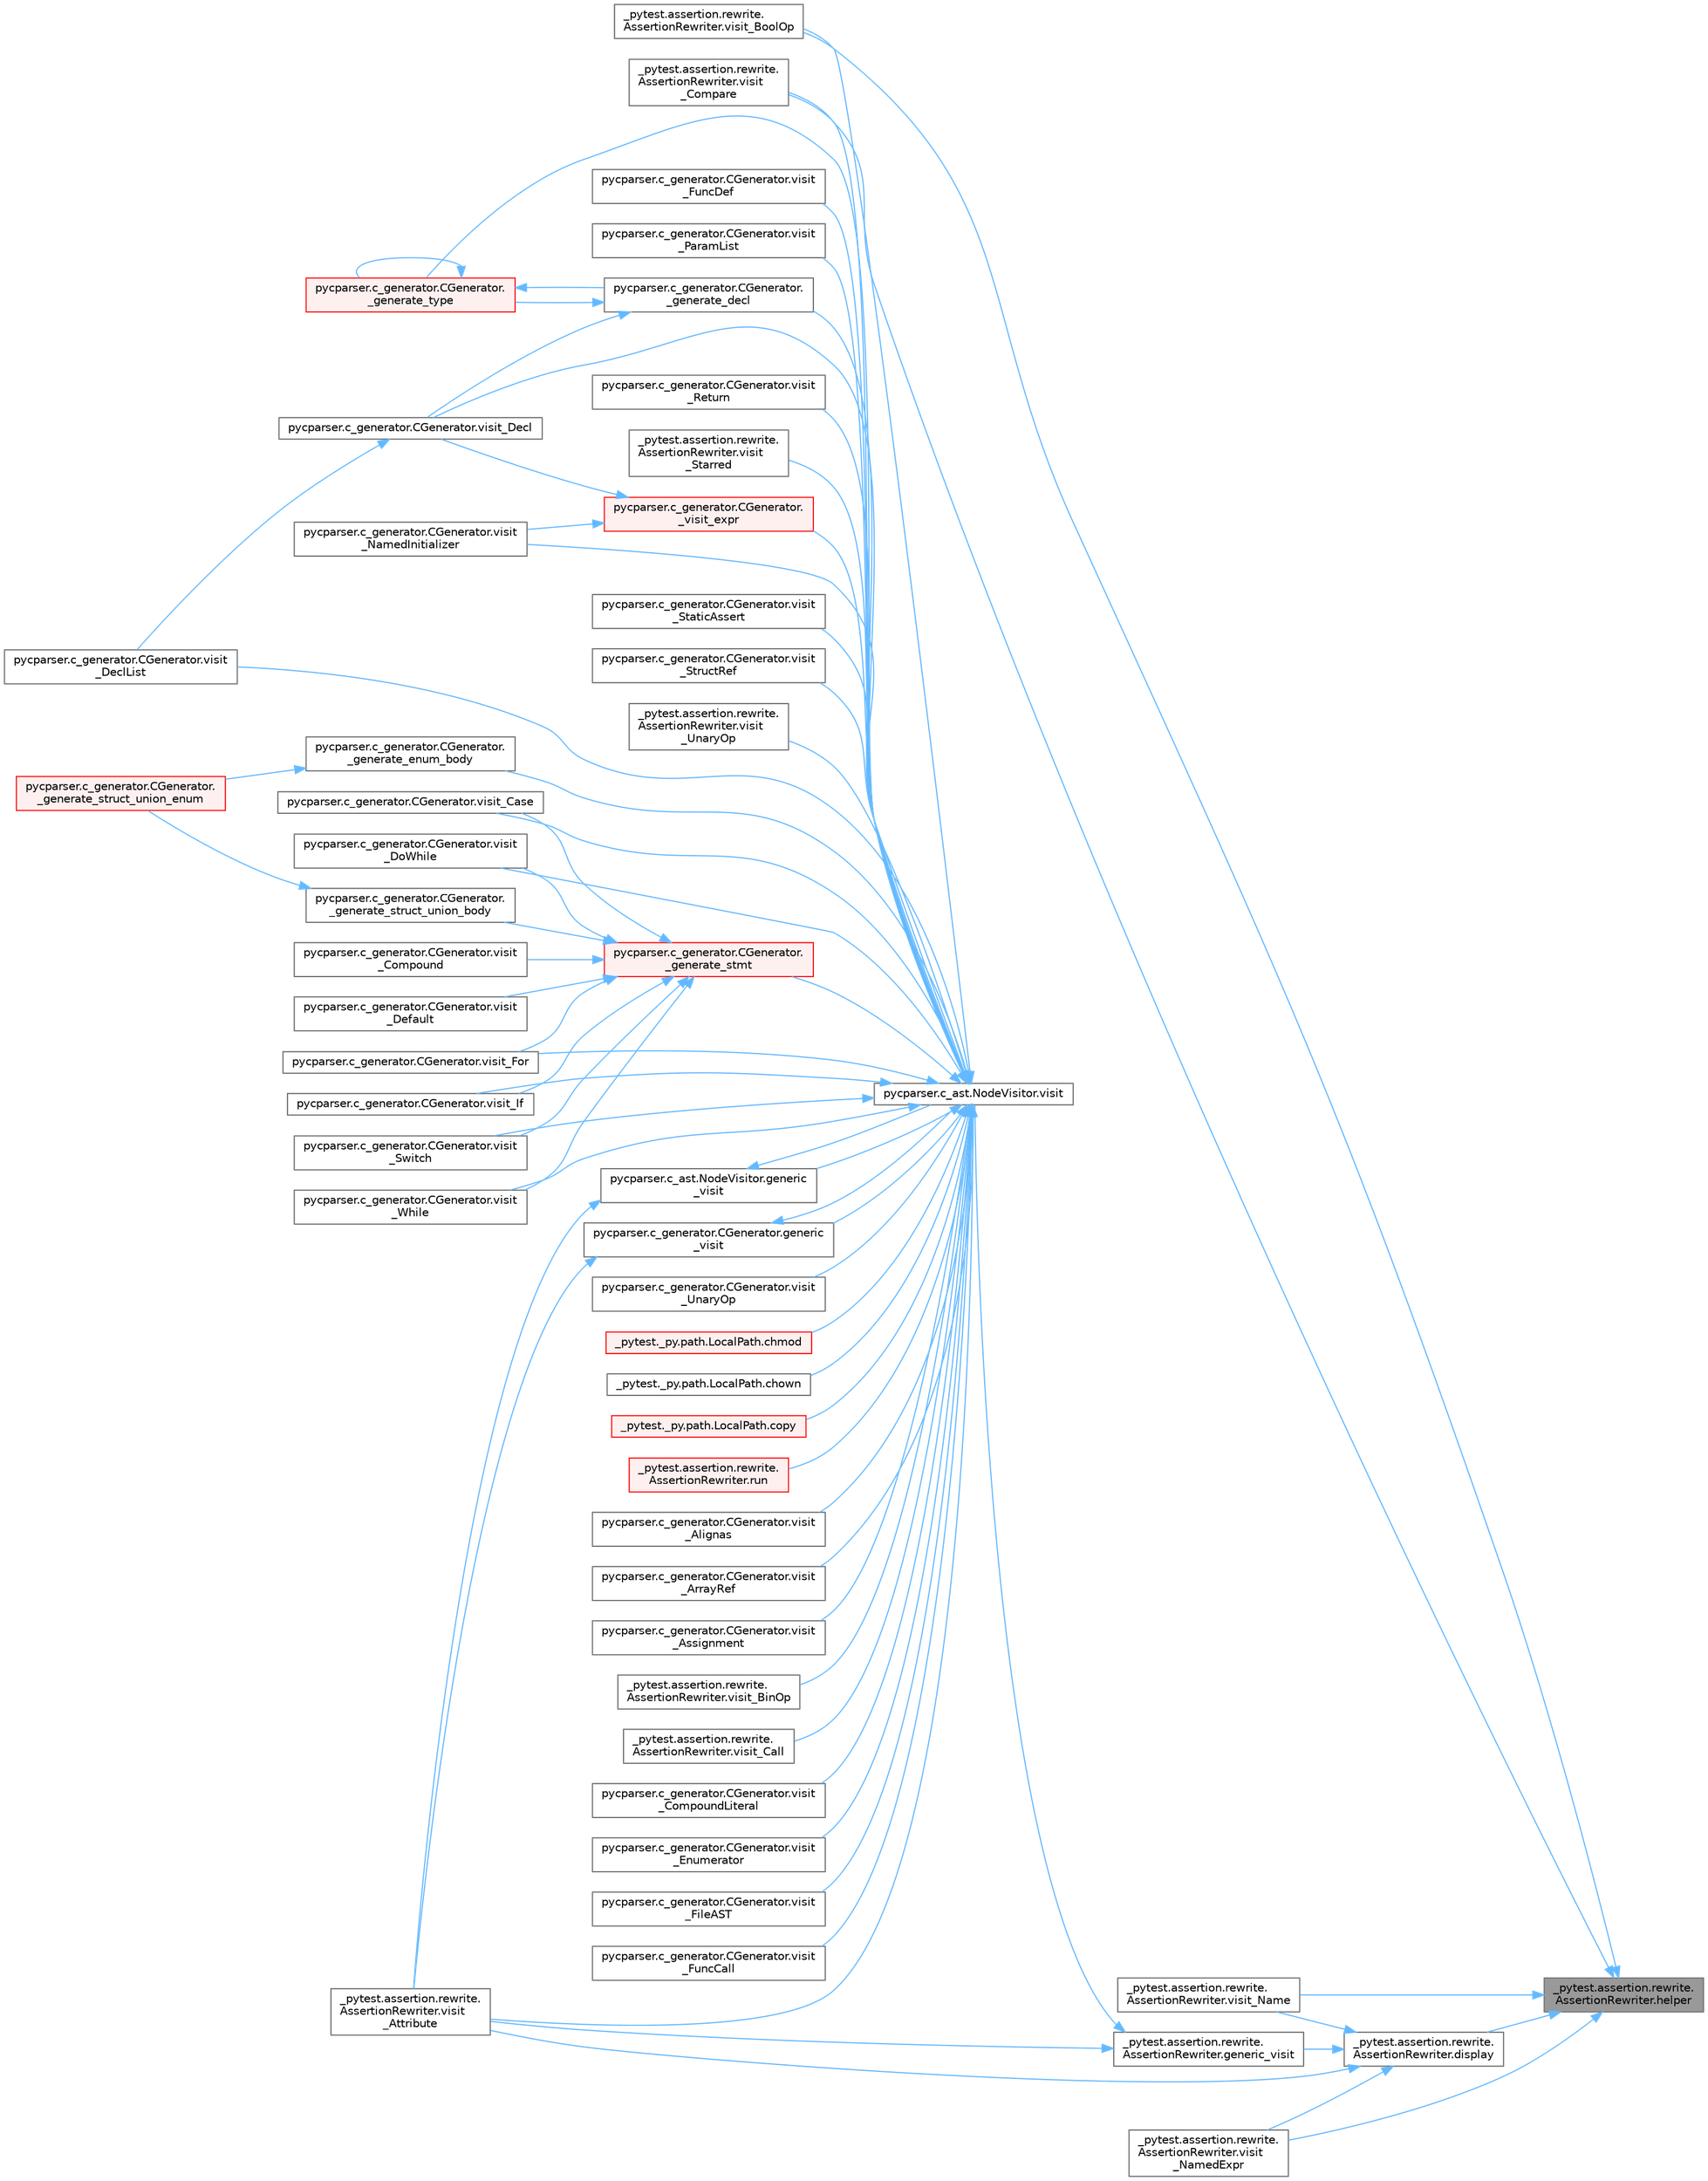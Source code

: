 digraph "_pytest.assertion.rewrite.AssertionRewriter.helper"
{
 // LATEX_PDF_SIZE
  bgcolor="transparent";
  edge [fontname=Helvetica,fontsize=10,labelfontname=Helvetica,labelfontsize=10];
  node [fontname=Helvetica,fontsize=10,shape=box,height=0.2,width=0.4];
  rankdir="RL";
  Node1 [id="Node000001",label="_pytest.assertion.rewrite.\lAssertionRewriter.helper",height=0.2,width=0.4,color="gray40", fillcolor="grey60", style="filled", fontcolor="black",tooltip=" "];
  Node1 -> Node2 [id="edge1_Node000001_Node000002",dir="back",color="steelblue1",style="solid",tooltip=" "];
  Node2 [id="Node000002",label="_pytest.assertion.rewrite.\lAssertionRewriter.display",height=0.2,width=0.4,color="grey40", fillcolor="white", style="filled",URL="$class__pytest_1_1assertion_1_1rewrite_1_1_assertion_rewriter.html#a8b5fa9714f352debb03bc0ca6f333c1f",tooltip=" "];
  Node2 -> Node3 [id="edge2_Node000002_Node000003",dir="back",color="steelblue1",style="solid",tooltip=" "];
  Node3 [id="Node000003",label="_pytest.assertion.rewrite.\lAssertionRewriter.generic_visit",height=0.2,width=0.4,color="grey40", fillcolor="white", style="filled",URL="$class__pytest_1_1assertion_1_1rewrite_1_1_assertion_rewriter.html#a3ed64b7f1f539985e2266ce47ac67230",tooltip=" "];
  Node3 -> Node4 [id="edge3_Node000003_Node000004",dir="back",color="steelblue1",style="solid",tooltip=" "];
  Node4 [id="Node000004",label="pycparser.c_ast.NodeVisitor.visit",height=0.2,width=0.4,color="grey40", fillcolor="white", style="filled",URL="$classpycparser_1_1c__ast_1_1_node_visitor.html#aee069cab7dda89d942b7f0ef2e3c65a3",tooltip=" "];
  Node4 -> Node5 [id="edge4_Node000004_Node000005",dir="back",color="steelblue1",style="solid",tooltip=" "];
  Node5 [id="Node000005",label="pycparser.c_generator.CGenerator.\l_generate_decl",height=0.2,width=0.4,color="grey40", fillcolor="white", style="filled",URL="$classpycparser_1_1c__generator_1_1_c_generator.html#ad28634c9e841d74cd84a3139f270b8b1",tooltip=" "];
  Node5 -> Node6 [id="edge5_Node000005_Node000006",dir="back",color="steelblue1",style="solid",tooltip=" "];
  Node6 [id="Node000006",label="pycparser.c_generator.CGenerator.\l_generate_type",height=0.2,width=0.4,color="red", fillcolor="#FFF0F0", style="filled",URL="$classpycparser_1_1c__generator_1_1_c_generator.html#a7feae3d5de21c89c71d9bb4b4102e58f",tooltip=" "];
  Node6 -> Node5 [id="edge6_Node000006_Node000005",dir="back",color="steelblue1",style="solid",tooltip=" "];
  Node6 -> Node6 [id="edge7_Node000006_Node000006",dir="back",color="steelblue1",style="solid",tooltip=" "];
  Node5 -> Node14 [id="edge8_Node000005_Node000014",dir="back",color="steelblue1",style="solid",tooltip=" "];
  Node14 [id="Node000014",label="pycparser.c_generator.CGenerator.visit_Decl",height=0.2,width=0.4,color="grey40", fillcolor="white", style="filled",URL="$classpycparser_1_1c__generator_1_1_c_generator.html#af7abd387fa1068c613648bb4f29367f4",tooltip=" "];
  Node14 -> Node15 [id="edge9_Node000014_Node000015",dir="back",color="steelblue1",style="solid",tooltip=" "];
  Node15 [id="Node000015",label="pycparser.c_generator.CGenerator.visit\l_DeclList",height=0.2,width=0.4,color="grey40", fillcolor="white", style="filled",URL="$classpycparser_1_1c__generator_1_1_c_generator.html#acdd0b50bf31e60a7a6d4df50d627b124",tooltip=" "];
  Node4 -> Node16 [id="edge10_Node000004_Node000016",dir="back",color="steelblue1",style="solid",tooltip=" "];
  Node16 [id="Node000016",label="pycparser.c_generator.CGenerator.\l_generate_enum_body",height=0.2,width=0.4,color="grey40", fillcolor="white", style="filled",URL="$classpycparser_1_1c__generator_1_1_c_generator.html#a8d4605109d8a2a8b8b43cbc9fdbdca7b",tooltip=" "];
  Node16 -> Node17 [id="edge11_Node000016_Node000017",dir="back",color="steelblue1",style="solid",tooltip=" "];
  Node17 [id="Node000017",label="pycparser.c_generator.CGenerator.\l_generate_struct_union_enum",height=0.2,width=0.4,color="red", fillcolor="#FFF0F0", style="filled",URL="$classpycparser_1_1c__generator_1_1_c_generator.html#a306257353fdf4aaab0dfc9202eb40fc8",tooltip=" "];
  Node4 -> Node21 [id="edge12_Node000004_Node000021",dir="back",color="steelblue1",style="solid",tooltip=" "];
  Node21 [id="Node000021",label="pycparser.c_generator.CGenerator.\l_generate_stmt",height=0.2,width=0.4,color="red", fillcolor="#FFF0F0", style="filled",URL="$classpycparser_1_1c__generator_1_1_c_generator.html#ae84e636e6634466f8231fe4ad2970d3b",tooltip=" "];
  Node21 -> Node22 [id="edge13_Node000021_Node000022",dir="back",color="steelblue1",style="solid",tooltip=" "];
  Node22 [id="Node000022",label="pycparser.c_generator.CGenerator.\l_generate_struct_union_body",height=0.2,width=0.4,color="grey40", fillcolor="white", style="filled",URL="$classpycparser_1_1c__generator_1_1_c_generator.html#a1d6b74fda947011cb8c436d9bbfb9ce6",tooltip=" "];
  Node22 -> Node17 [id="edge14_Node000022_Node000017",dir="back",color="steelblue1",style="solid",tooltip=" "];
  Node21 -> Node23 [id="edge15_Node000021_Node000023",dir="back",color="steelblue1",style="solid",tooltip=" "];
  Node23 [id="Node000023",label="pycparser.c_generator.CGenerator.visit_Case",height=0.2,width=0.4,color="grey40", fillcolor="white", style="filled",URL="$classpycparser_1_1c__generator_1_1_c_generator.html#a23fe9a56897b5dfe5a59f9cafe46a355",tooltip=" "];
  Node21 -> Node24 [id="edge16_Node000021_Node000024",dir="back",color="steelblue1",style="solid",tooltip=" "];
  Node24 [id="Node000024",label="pycparser.c_generator.CGenerator.visit\l_Compound",height=0.2,width=0.4,color="grey40", fillcolor="white", style="filled",URL="$classpycparser_1_1c__generator_1_1_c_generator.html#a7f409594f3f7d3828773f0884c3af0d2",tooltip=" "];
  Node21 -> Node25 [id="edge17_Node000021_Node000025",dir="back",color="steelblue1",style="solid",tooltip=" "];
  Node25 [id="Node000025",label="pycparser.c_generator.CGenerator.visit\l_Default",height=0.2,width=0.4,color="grey40", fillcolor="white", style="filled",URL="$classpycparser_1_1c__generator_1_1_c_generator.html#ad6841c186cc85bf41d47c4102053bdcc",tooltip=" "];
  Node21 -> Node26 [id="edge18_Node000021_Node000026",dir="back",color="steelblue1",style="solid",tooltip=" "];
  Node26 [id="Node000026",label="pycparser.c_generator.CGenerator.visit\l_DoWhile",height=0.2,width=0.4,color="grey40", fillcolor="white", style="filled",URL="$classpycparser_1_1c__generator_1_1_c_generator.html#ac5c5ae078e4b4c3a11aeb2d22ce7f77d",tooltip=" "];
  Node21 -> Node27 [id="edge19_Node000021_Node000027",dir="back",color="steelblue1",style="solid",tooltip=" "];
  Node27 [id="Node000027",label="pycparser.c_generator.CGenerator.visit_For",height=0.2,width=0.4,color="grey40", fillcolor="white", style="filled",URL="$classpycparser_1_1c__generator_1_1_c_generator.html#ab4c68a0744d889adf4be724d35ada72b",tooltip=" "];
  Node21 -> Node28 [id="edge20_Node000021_Node000028",dir="back",color="steelblue1",style="solid",tooltip=" "];
  Node28 [id="Node000028",label="pycparser.c_generator.CGenerator.visit_If",height=0.2,width=0.4,color="grey40", fillcolor="white", style="filled",URL="$classpycparser_1_1c__generator_1_1_c_generator.html#af1acc9907810b49c9fc026fb9639e383",tooltip=" "];
  Node21 -> Node30 [id="edge21_Node000021_Node000030",dir="back",color="steelblue1",style="solid",tooltip=" "];
  Node30 [id="Node000030",label="pycparser.c_generator.CGenerator.visit\l_Switch",height=0.2,width=0.4,color="grey40", fillcolor="white", style="filled",URL="$classpycparser_1_1c__generator_1_1_c_generator.html#ac713e4aa0603f863cda4c2cb5f3a8179",tooltip=" "];
  Node21 -> Node31 [id="edge22_Node000021_Node000031",dir="back",color="steelblue1",style="solid",tooltip=" "];
  Node31 [id="Node000031",label="pycparser.c_generator.CGenerator.visit\l_While",height=0.2,width=0.4,color="grey40", fillcolor="white", style="filled",URL="$classpycparser_1_1c__generator_1_1_c_generator.html#a745e7062cc2c816f789af5fda5a33116",tooltip=" "];
  Node4 -> Node6 [id="edge23_Node000004_Node000006",dir="back",color="steelblue1",style="solid",tooltip=" "];
  Node4 -> Node32 [id="edge24_Node000004_Node000032",dir="back",color="steelblue1",style="solid",tooltip=" "];
  Node32 [id="Node000032",label="pycparser.c_generator.CGenerator.\l_visit_expr",height=0.2,width=0.4,color="red", fillcolor="#FFF0F0", style="filled",URL="$classpycparser_1_1c__generator_1_1_c_generator.html#a10fb63c7334393060194c9390f88a3ce",tooltip=" "];
  Node32 -> Node14 [id="edge25_Node000032_Node000014",dir="back",color="steelblue1",style="solid",tooltip=" "];
  Node32 -> Node43 [id="edge26_Node000032_Node000043",dir="back",color="steelblue1",style="solid",tooltip=" "];
  Node43 [id="Node000043",label="pycparser.c_generator.CGenerator.visit\l_NamedInitializer",height=0.2,width=0.4,color="grey40", fillcolor="white", style="filled",URL="$classpycparser_1_1c__generator_1_1_c_generator.html#a6b0e50ed3847979adecd40895faa91ad",tooltip=" "];
  Node4 -> Node45 [id="edge27_Node000004_Node000045",dir="back",color="steelblue1",style="solid",tooltip=" "];
  Node45 [id="Node000045",label="_pytest._py.path.LocalPath.chmod",height=0.2,width=0.4,color="red", fillcolor="#FFF0F0", style="filled",URL="$class__pytest_1_1__py_1_1path_1_1_local_path.html#acadeb1496b88c24c4bc3106fc2fa10ac",tooltip=" "];
  Node4 -> Node62 [id="edge28_Node000004_Node000062",dir="back",color="steelblue1",style="solid",tooltip=" "];
  Node62 [id="Node000062",label="_pytest._py.path.LocalPath.chown",height=0.2,width=0.4,color="grey40", fillcolor="white", style="filled",URL="$class__pytest_1_1__py_1_1path_1_1_local_path.html#ab4e5fd69053299260cd3a0d488a36b87",tooltip=" "];
  Node4 -> Node63 [id="edge29_Node000004_Node000063",dir="back",color="steelblue1",style="solid",tooltip=" "];
  Node63 [id="Node000063",label="_pytest._py.path.LocalPath.copy",height=0.2,width=0.4,color="red", fillcolor="#FFF0F0", style="filled",URL="$class__pytest_1_1__py_1_1path_1_1_local_path.html#a9eeecae0b90a7147e6bf23d6ea8fc6c0",tooltip=" "];
  Node4 -> Node3163 [id="edge30_Node000004_Node003163",dir="back",color="steelblue1",style="solid",tooltip=" "];
  Node3163 [id="Node003163",label="pycparser.c_ast.NodeVisitor.generic\l_visit",height=0.2,width=0.4,color="grey40", fillcolor="white", style="filled",URL="$classpycparser_1_1c__ast_1_1_node_visitor.html#a8dae1271d187b9c889e4d0173f447f88",tooltip=" "];
  Node3163 -> Node4 [id="edge31_Node003163_Node000004",dir="back",color="steelblue1",style="solid",tooltip=" "];
  Node3163 -> Node2011 [id="edge32_Node003163_Node002011",dir="back",color="steelblue1",style="solid",tooltip=" "];
  Node2011 [id="Node002011",label="_pytest.assertion.rewrite.\lAssertionRewriter.visit\l_Attribute",height=0.2,width=0.4,color="grey40", fillcolor="white", style="filled",URL="$class__pytest_1_1assertion_1_1rewrite_1_1_assertion_rewriter.html#a88d1eb4b76907b355d80546eb997e148",tooltip=" "];
  Node4 -> Node3164 [id="edge33_Node000004_Node003164",dir="back",color="steelblue1",style="solid",tooltip=" "];
  Node3164 [id="Node003164",label="pycparser.c_generator.CGenerator.generic\l_visit",height=0.2,width=0.4,color="grey40", fillcolor="white", style="filled",URL="$classpycparser_1_1c__generator_1_1_c_generator.html#ada71577429a664f102ec6c72584cd4b0",tooltip=" "];
  Node3164 -> Node4 [id="edge34_Node003164_Node000004",dir="back",color="steelblue1",style="solid",tooltip=" "];
  Node3164 -> Node2011 [id="edge35_Node003164_Node002011",dir="back",color="steelblue1",style="solid",tooltip=" "];
  Node4 -> Node3165 [id="edge36_Node000004_Node003165",dir="back",color="steelblue1",style="solid",tooltip=" "];
  Node3165 [id="Node003165",label="_pytest.assertion.rewrite.\lAssertionRewriter.run",height=0.2,width=0.4,color="red", fillcolor="#FFF0F0", style="filled",URL="$class__pytest_1_1assertion_1_1rewrite_1_1_assertion_rewriter.html#a7db15387d358437bed01a732b9bba610",tooltip=" "];
  Node4 -> Node3166 [id="edge37_Node000004_Node003166",dir="back",color="steelblue1",style="solid",tooltip=" "];
  Node3166 [id="Node003166",label="pycparser.c_generator.CGenerator.visit\l_Alignas",height=0.2,width=0.4,color="grey40", fillcolor="white", style="filled",URL="$classpycparser_1_1c__generator_1_1_c_generator.html#a5f73c3ec74461205c933efe14d1dedef",tooltip=" "];
  Node4 -> Node35 [id="edge38_Node000004_Node000035",dir="back",color="steelblue1",style="solid",tooltip=" "];
  Node35 [id="Node000035",label="pycparser.c_generator.CGenerator.visit\l_ArrayRef",height=0.2,width=0.4,color="grey40", fillcolor="white", style="filled",URL="$classpycparser_1_1c__generator_1_1_c_generator.html#af329f46e745ba34ca3ef648198c00476",tooltip=" "];
  Node4 -> Node39 [id="edge39_Node000004_Node000039",dir="back",color="steelblue1",style="solid",tooltip=" "];
  Node39 [id="Node000039",label="pycparser.c_generator.CGenerator.visit\l_Assignment",height=0.2,width=0.4,color="grey40", fillcolor="white", style="filled",URL="$classpycparser_1_1c__generator_1_1_c_generator.html#a17b4836ec5361c1f229e0f60040e6186",tooltip=" "];
  Node4 -> Node2011 [id="edge40_Node000004_Node002011",dir="back",color="steelblue1",style="solid",tooltip=" "];
  Node4 -> Node3167 [id="edge41_Node000004_Node003167",dir="back",color="steelblue1",style="solid",tooltip=" "];
  Node3167 [id="Node003167",label="_pytest.assertion.rewrite.\lAssertionRewriter.visit_BinOp",height=0.2,width=0.4,color="grey40", fillcolor="white", style="filled",URL="$class__pytest_1_1assertion_1_1rewrite_1_1_assertion_rewriter.html#ae9a1be472940c0948f47c8fa395ca30f",tooltip=" "];
  Node4 -> Node3168 [id="edge42_Node000004_Node003168",dir="back",color="steelblue1",style="solid",tooltip=" "];
  Node3168 [id="Node003168",label="_pytest.assertion.rewrite.\lAssertionRewriter.visit_BoolOp",height=0.2,width=0.4,color="grey40", fillcolor="white", style="filled",URL="$class__pytest_1_1assertion_1_1rewrite_1_1_assertion_rewriter.html#a6a878f452d413caa22e042820b8a5c8c",tooltip=" "];
  Node4 -> Node3169 [id="edge43_Node000004_Node003169",dir="back",color="steelblue1",style="solid",tooltip=" "];
  Node3169 [id="Node003169",label="_pytest.assertion.rewrite.\lAssertionRewriter.visit_Call",height=0.2,width=0.4,color="grey40", fillcolor="white", style="filled",URL="$class__pytest_1_1assertion_1_1rewrite_1_1_assertion_rewriter.html#a15b1851046e3f38aeb266ef69aece508",tooltip=" "];
  Node4 -> Node23 [id="edge44_Node000004_Node000023",dir="back",color="steelblue1",style="solid",tooltip=" "];
  Node4 -> Node3170 [id="edge45_Node000004_Node003170",dir="back",color="steelblue1",style="solid",tooltip=" "];
  Node3170 [id="Node003170",label="_pytest.assertion.rewrite.\lAssertionRewriter.visit\l_Compare",height=0.2,width=0.4,color="grey40", fillcolor="white", style="filled",URL="$class__pytest_1_1assertion_1_1rewrite_1_1_assertion_rewriter.html#a13e12e34df29d8d5a20ea32ab32e924d",tooltip=" "];
  Node4 -> Node3171 [id="edge46_Node000004_Node003171",dir="back",color="steelblue1",style="solid",tooltip=" "];
  Node3171 [id="Node003171",label="pycparser.c_generator.CGenerator.visit\l_CompoundLiteral",height=0.2,width=0.4,color="grey40", fillcolor="white", style="filled",URL="$classpycparser_1_1c__generator_1_1_c_generator.html#ad0f6f124bbaad714579e79fe18163a67",tooltip=" "];
  Node4 -> Node14 [id="edge47_Node000004_Node000014",dir="back",color="steelblue1",style="solid",tooltip=" "];
  Node4 -> Node15 [id="edge48_Node000004_Node000015",dir="back",color="steelblue1",style="solid",tooltip=" "];
  Node4 -> Node26 [id="edge49_Node000004_Node000026",dir="back",color="steelblue1",style="solid",tooltip=" "];
  Node4 -> Node3172 [id="edge50_Node000004_Node003172",dir="back",color="steelblue1",style="solid",tooltip=" "];
  Node3172 [id="Node003172",label="pycparser.c_generator.CGenerator.visit\l_Enumerator",height=0.2,width=0.4,color="grey40", fillcolor="white", style="filled",URL="$classpycparser_1_1c__generator_1_1_c_generator.html#a82be078e308351e1e0f56c161fce2653",tooltip=" "];
  Node4 -> Node3173 [id="edge51_Node000004_Node003173",dir="back",color="steelblue1",style="solid",tooltip=" "];
  Node3173 [id="Node003173",label="pycparser.c_generator.CGenerator.visit\l_FileAST",height=0.2,width=0.4,color="grey40", fillcolor="white", style="filled",URL="$classpycparser_1_1c__generator_1_1_c_generator.html#aebfee896844a83b320319d3668819c25",tooltip=" "];
  Node4 -> Node27 [id="edge52_Node000004_Node000027",dir="back",color="steelblue1",style="solid",tooltip=" "];
  Node4 -> Node36 [id="edge53_Node000004_Node000036",dir="back",color="steelblue1",style="solid",tooltip=" "];
  Node36 [id="Node000036",label="pycparser.c_generator.CGenerator.visit\l_FuncCall",height=0.2,width=0.4,color="grey40", fillcolor="white", style="filled",URL="$classpycparser_1_1c__generator_1_1_c_generator.html#a5011f2ea0cbd05b2b8bd7883ace1bb06",tooltip=" "];
  Node4 -> Node3174 [id="edge54_Node000004_Node003174",dir="back",color="steelblue1",style="solid",tooltip=" "];
  Node3174 [id="Node003174",label="pycparser.c_generator.CGenerator.visit\l_FuncDef",height=0.2,width=0.4,color="grey40", fillcolor="white", style="filled",URL="$classpycparser_1_1c__generator_1_1_c_generator.html#af620094bd7ffe7dcf9f214b027351ee3",tooltip=" "];
  Node4 -> Node28 [id="edge55_Node000004_Node000028",dir="back",color="steelblue1",style="solid",tooltip=" "];
  Node4 -> Node43 [id="edge56_Node000004_Node000043",dir="back",color="steelblue1",style="solid",tooltip=" "];
  Node4 -> Node3175 [id="edge57_Node000004_Node003175",dir="back",color="steelblue1",style="solid",tooltip=" "];
  Node3175 [id="Node003175",label="pycparser.c_generator.CGenerator.visit\l_ParamList",height=0.2,width=0.4,color="grey40", fillcolor="white", style="filled",URL="$classpycparser_1_1c__generator_1_1_c_generator.html#a4af5108f0d42d56a6be5d098ba3a929a",tooltip=" "];
  Node4 -> Node3176 [id="edge58_Node000004_Node003176",dir="back",color="steelblue1",style="solid",tooltip=" "];
  Node3176 [id="Node003176",label="pycparser.c_generator.CGenerator.visit\l_Return",height=0.2,width=0.4,color="grey40", fillcolor="white", style="filled",URL="$classpycparser_1_1c__generator_1_1_c_generator.html#a24418675b6092781a21217f5c682fa22",tooltip=" "];
  Node4 -> Node3177 [id="edge59_Node000004_Node003177",dir="back",color="steelblue1",style="solid",tooltip=" "];
  Node3177 [id="Node003177",label="_pytest.assertion.rewrite.\lAssertionRewriter.visit\l_Starred",height=0.2,width=0.4,color="grey40", fillcolor="white", style="filled",URL="$class__pytest_1_1assertion_1_1rewrite_1_1_assertion_rewriter.html#ade99c855fbcf80ed6d123ddc257b9e8d",tooltip=" "];
  Node4 -> Node3178 [id="edge60_Node000004_Node003178",dir="back",color="steelblue1",style="solid",tooltip=" "];
  Node3178 [id="Node003178",label="pycparser.c_generator.CGenerator.visit\l_StaticAssert",height=0.2,width=0.4,color="grey40", fillcolor="white", style="filled",URL="$classpycparser_1_1c__generator_1_1_c_generator.html#a1c1d7c9370a139fa06705ae8f4fa697e",tooltip=" "];
  Node4 -> Node37 [id="edge61_Node000004_Node000037",dir="back",color="steelblue1",style="solid",tooltip=" "];
  Node37 [id="Node000037",label="pycparser.c_generator.CGenerator.visit\l_StructRef",height=0.2,width=0.4,color="grey40", fillcolor="white", style="filled",URL="$classpycparser_1_1c__generator_1_1_c_generator.html#aaff86f0232090cbd5863133d719006ea",tooltip=" "];
  Node4 -> Node30 [id="edge62_Node000004_Node000030",dir="back",color="steelblue1",style="solid",tooltip=" "];
  Node4 -> Node3179 [id="edge63_Node000004_Node003179",dir="back",color="steelblue1",style="solid",tooltip=" "];
  Node3179 [id="Node003179",label="_pytest.assertion.rewrite.\lAssertionRewriter.visit\l_UnaryOp",height=0.2,width=0.4,color="grey40", fillcolor="white", style="filled",URL="$class__pytest_1_1assertion_1_1rewrite_1_1_assertion_rewriter.html#a80563fc7ffa9b8c152413d86c90b32ea",tooltip=" "];
  Node4 -> Node38 [id="edge64_Node000004_Node000038",dir="back",color="steelblue1",style="solid",tooltip=" "];
  Node38 [id="Node000038",label="pycparser.c_generator.CGenerator.visit\l_UnaryOp",height=0.2,width=0.4,color="grey40", fillcolor="white", style="filled",URL="$classpycparser_1_1c__generator_1_1_c_generator.html#abd66e065cf34a736699e4021ecf46b3b",tooltip=" "];
  Node4 -> Node31 [id="edge65_Node000004_Node000031",dir="back",color="steelblue1",style="solid",tooltip=" "];
  Node3 -> Node2011 [id="edge66_Node000003_Node002011",dir="back",color="steelblue1",style="solid",tooltip=" "];
  Node2 -> Node2011 [id="edge67_Node000002_Node002011",dir="back",color="steelblue1",style="solid",tooltip=" "];
  Node2 -> Node2012 [id="edge68_Node000002_Node002012",dir="back",color="steelblue1",style="solid",tooltip=" "];
  Node2012 [id="Node002012",label="_pytest.assertion.rewrite.\lAssertionRewriter.visit_Name",height=0.2,width=0.4,color="grey40", fillcolor="white", style="filled",URL="$class__pytest_1_1assertion_1_1rewrite_1_1_assertion_rewriter.html#a6f248aa0aabce44f2af98df497c80a71",tooltip=" "];
  Node2 -> Node2013 [id="edge69_Node000002_Node002013",dir="back",color="steelblue1",style="solid",tooltip=" "];
  Node2013 [id="Node002013",label="_pytest.assertion.rewrite.\lAssertionRewriter.visit\l_NamedExpr",height=0.2,width=0.4,color="grey40", fillcolor="white", style="filled",URL="$class__pytest_1_1assertion_1_1rewrite_1_1_assertion_rewriter.html#ac2e0bcfdad494235665cfaea223e52f1",tooltip=" "];
  Node1 -> Node3168 [id="edge70_Node000001_Node003168",dir="back",color="steelblue1",style="solid",tooltip=" "];
  Node1 -> Node3170 [id="edge71_Node000001_Node003170",dir="back",color="steelblue1",style="solid",tooltip=" "];
  Node1 -> Node2012 [id="edge72_Node000001_Node002012",dir="back",color="steelblue1",style="solid",tooltip=" "];
  Node1 -> Node2013 [id="edge73_Node000001_Node002013",dir="back",color="steelblue1",style="solid",tooltip=" "];
}
